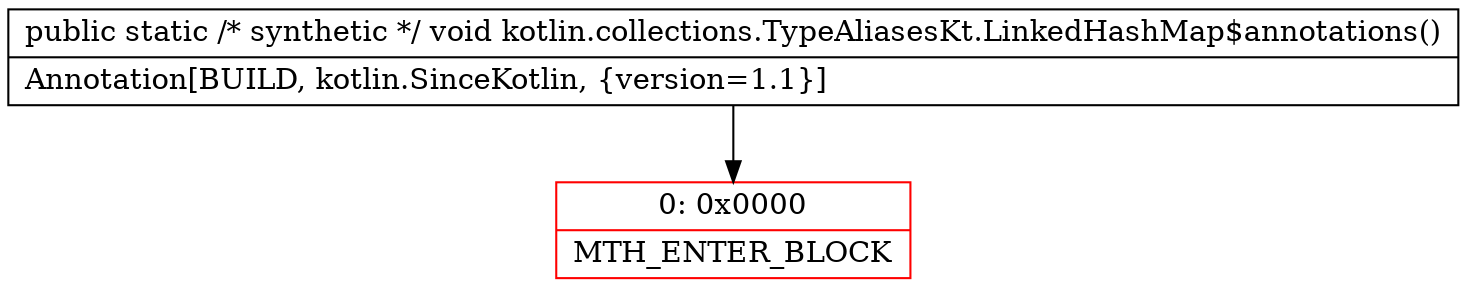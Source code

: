 digraph "CFG forkotlin.collections.TypeAliasesKt.LinkedHashMap$annotations()V" {
subgraph cluster_Region_1593917800 {
label = "R(0)";
node [shape=record,color=blue];
}
Node_0 [shape=record,color=red,label="{0\:\ 0x0000|MTH_ENTER_BLOCK\l}"];
MethodNode[shape=record,label="{public static \/* synthetic *\/ void kotlin.collections.TypeAliasesKt.LinkedHashMap$annotations()  | Annotation[BUILD, kotlin.SinceKotlin, \{version=1.1\}]\l}"];
MethodNode -> Node_0;
}

